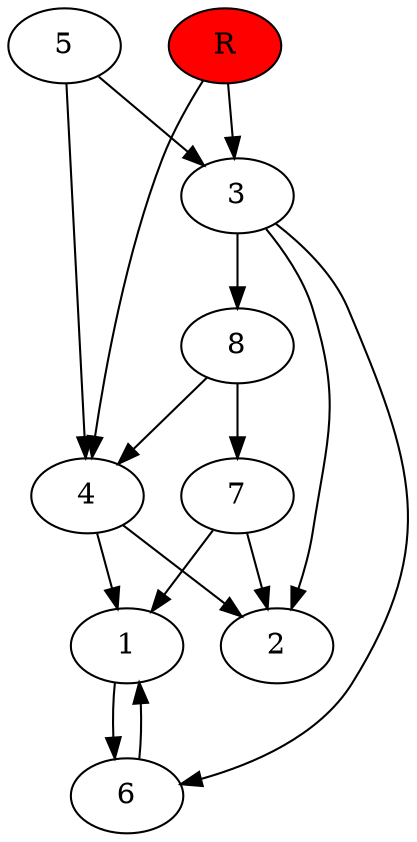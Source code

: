 digraph prb30270 {
	1
	2
	3
	4
	5
	6
	7
	8
	R [fillcolor="#ff0000" style=filled]
	1 -> 6
	3 -> 2
	3 -> 6
	3 -> 8
	4 -> 1
	4 -> 2
	5 -> 3
	5 -> 4
	6 -> 1
	7 -> 1
	7 -> 2
	8 -> 4
	8 -> 7
	R -> 3
	R -> 4
}
